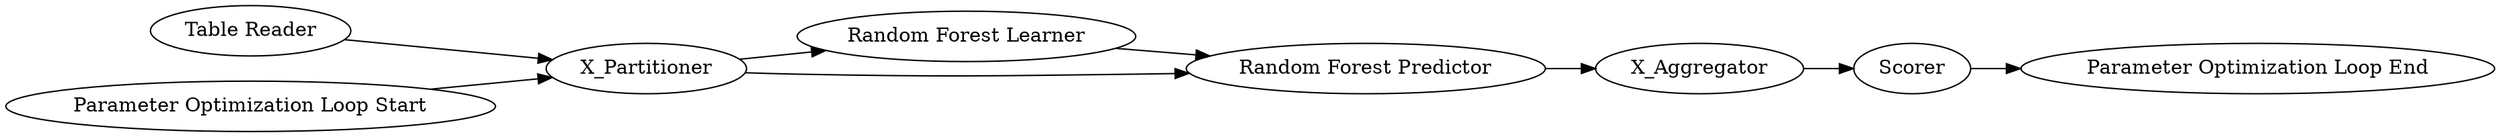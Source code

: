 digraph {
	"8905354383949636259_28" [label="Random Forest Learner"]
	"8905354383949636259_27" [label="Table Reader"]
	"8905354383949636259_31" [label="Parameter Optimization Loop Start"]
	"8905354383949636259_32" [label=X_Partitioner]
	"8905354383949636259_30" [label="Parameter Optimization Loop End"]
	"8905354383949636259_33" [label=X_Aggregator]
	"8905354383949636259_29" [label=Scorer]
	"8905354383949636259_34" [label="Random Forest Predictor"]
	"8905354383949636259_32" -> "8905354383949636259_34"
	"8905354383949636259_33" -> "8905354383949636259_29"
	"8905354383949636259_31" -> "8905354383949636259_32"
	"8905354383949636259_32" -> "8905354383949636259_28"
	"8905354383949636259_28" -> "8905354383949636259_34"
	"8905354383949636259_27" -> "8905354383949636259_32"
	"8905354383949636259_29" -> "8905354383949636259_30"
	"8905354383949636259_34" -> "8905354383949636259_33"
	rankdir=LR
}
